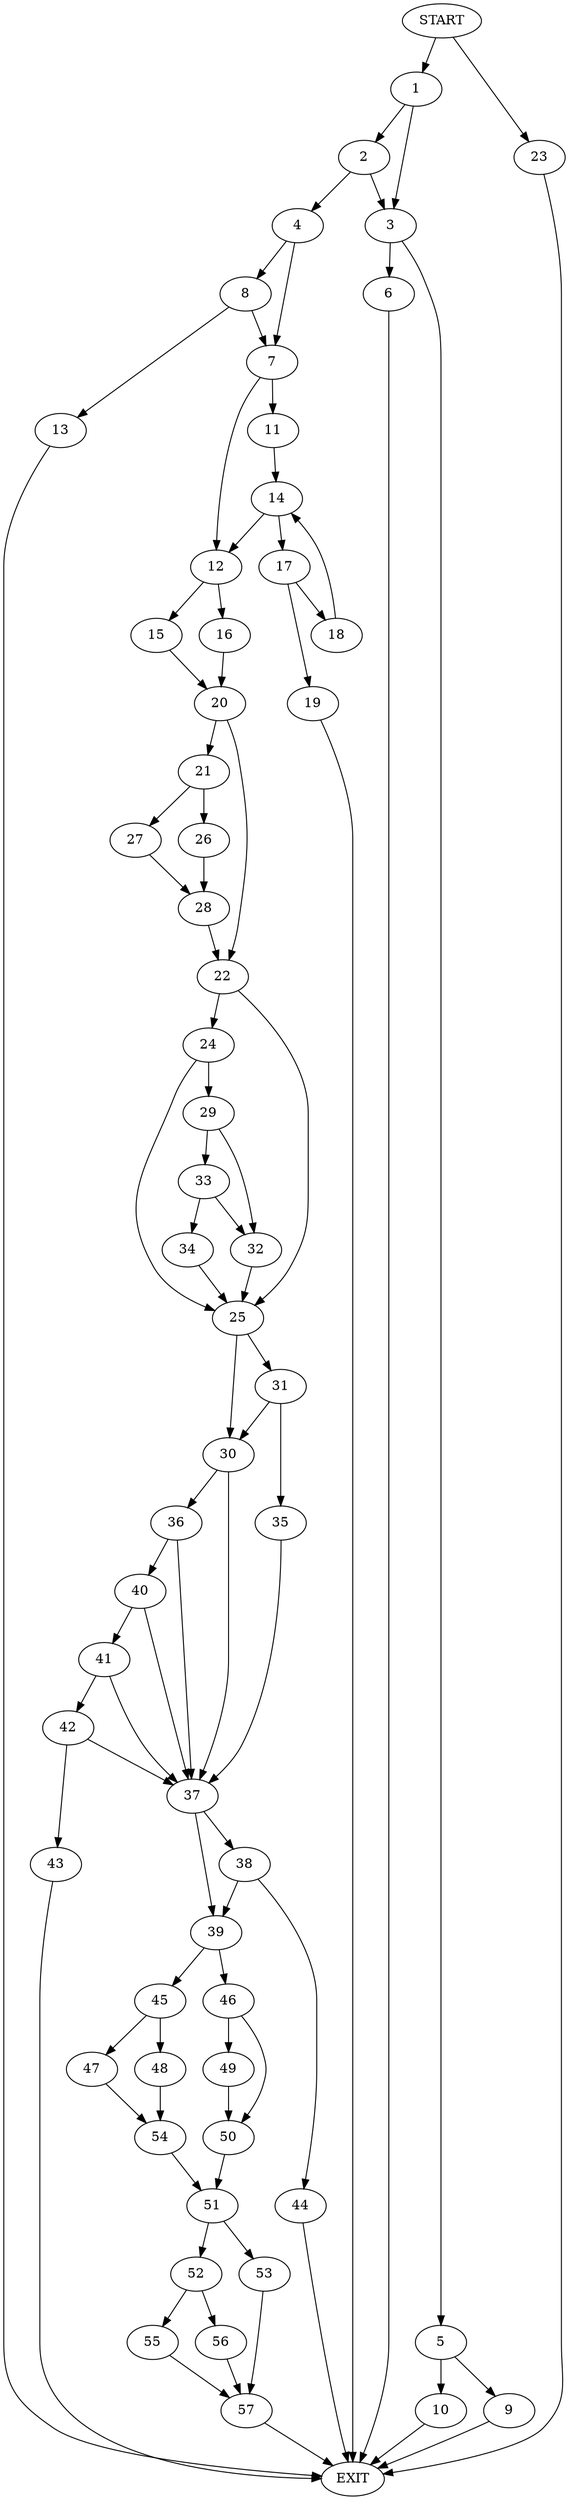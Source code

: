 digraph {
0 [label="START"]
58 [label="EXIT"]
0 -> 1
1 -> 2
1 -> 3
2 -> 4
2 -> 3
3 -> 5
3 -> 6
4 -> 7
4 -> 8
5 -> 9
5 -> 10
6 -> 58
9 -> 58
10 -> 58
7 -> 11
7 -> 12
8 -> 7
8 -> 13
13 -> 58
11 -> 14
12 -> 15
12 -> 16
14 -> 17
14 -> 12
17 -> 18
17 -> 19
19 -> 58
18 -> 14
16 -> 20
15 -> 20
20 -> 21
20 -> 22
0 -> 23
23 -> 58
22 -> 24
22 -> 25
21 -> 26
21 -> 27
27 -> 28
26 -> 28
28 -> 22
24 -> 29
24 -> 25
25 -> 30
25 -> 31
29 -> 32
29 -> 33
33 -> 32
33 -> 34
32 -> 25
34 -> 25
31 -> 30
31 -> 35
30 -> 36
30 -> 37
35 -> 37
37 -> 38
37 -> 39
36 -> 40
36 -> 37
40 -> 37
40 -> 41
41 -> 42
41 -> 37
42 -> 37
42 -> 43
43 -> 58
38 -> 44
38 -> 39
39 -> 45
39 -> 46
44 -> 58
45 -> 47
45 -> 48
46 -> 49
46 -> 50
50 -> 51
49 -> 50
51 -> 52
51 -> 53
47 -> 54
48 -> 54
54 -> 51
52 -> 55
52 -> 56
53 -> 57
57 -> 58
56 -> 57
55 -> 57
}
